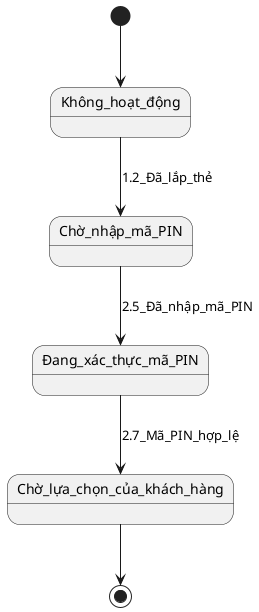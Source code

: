 @startuml

  [*] --> Không_hoạt_động
  Không_hoạt_động --> Chờ_nhập_mã_PIN: 1.2_Đã_lắp_thẻ
  Chờ_nhập_mã_PIN --> Đang_xác_thực_mã_PIN: 2.5_Đã_nhập_mã_PIN
  Đang_xác_thực_mã_PIN --> Chờ_lựa_chọn_của_khách_hàng: 2.7_Mã_PIN_hợp_lệ
  Chờ_lựa_chọn_của_khách_hàng --> [*]

@enduml